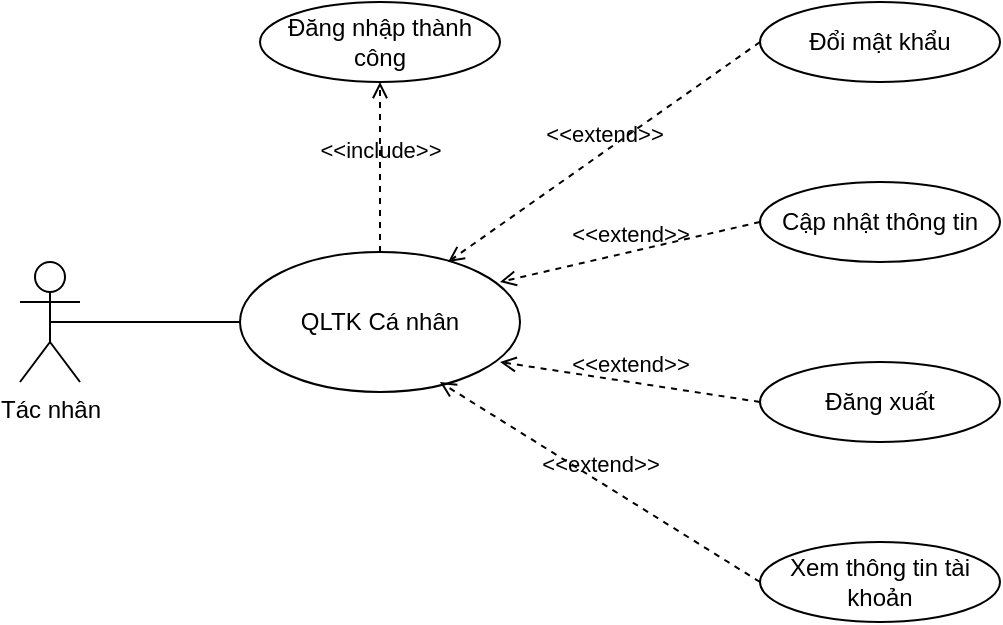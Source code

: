 <mxfile version="22.0.6" type="device">
  <diagram name="Page-1" id="2fChxDzrTlIDAoi5HpxU">
    <mxGraphModel dx="872" dy="465" grid="1" gridSize="10" guides="1" tooltips="1" connect="1" arrows="1" fold="1" page="1" pageScale="1" pageWidth="850" pageHeight="1100" math="0" shadow="0">
      <root>
        <mxCell id="0" />
        <mxCell id="1" parent="0" />
        <mxCell id="YCoV9VbU9ViacP934oZ1-1" value="QLTK Cá nhân" style="ellipse;whiteSpace=wrap;html=1;" parent="1" vertex="1">
          <mxGeometry x="190" y="185" width="140" height="70" as="geometry" />
        </mxCell>
        <mxCell id="YCoV9VbU9ViacP934oZ1-3" value="Tác nhân" style="shape=umlActor;verticalLabelPosition=bottom;verticalAlign=top;html=1;" parent="1" vertex="1">
          <mxGeometry x="80" y="190" width="30" height="60" as="geometry" />
        </mxCell>
        <mxCell id="YCoV9VbU9ViacP934oZ1-4" value="&amp;lt;&amp;lt;include&amp;gt;&amp;gt;" style="html=1;verticalAlign=bottom;labelBackgroundColor=none;endArrow=open;endFill=0;dashed=1;rounded=0;exitX=0.5;exitY=0;exitDx=0;exitDy=0;" parent="1" source="YCoV9VbU9ViacP934oZ1-1" target="YCoV9VbU9ViacP934oZ1-5" edge="1">
          <mxGeometry width="160" relative="1" as="geometry">
            <mxPoint x="340" y="240" as="sourcePoint" />
            <mxPoint x="500" y="240" as="targetPoint" />
          </mxGeometry>
        </mxCell>
        <mxCell id="YCoV9VbU9ViacP934oZ1-5" value="Đăng nhập thành công" style="ellipse;whiteSpace=wrap;html=1;" parent="1" vertex="1">
          <mxGeometry x="200" y="60" width="120" height="40" as="geometry" />
        </mxCell>
        <mxCell id="YCoV9VbU9ViacP934oZ1-6" value="" style="endArrow=none;html=1;rounded=0;exitX=0.5;exitY=0.5;exitDx=0;exitDy=0;exitPerimeter=0;entryX=0;entryY=0.5;entryDx=0;entryDy=0;" parent="1" source="YCoV9VbU9ViacP934oZ1-3" target="YCoV9VbU9ViacP934oZ1-1" edge="1">
          <mxGeometry width="50" height="50" relative="1" as="geometry">
            <mxPoint x="400" y="270" as="sourcePoint" />
            <mxPoint x="450" y="220" as="targetPoint" />
          </mxGeometry>
        </mxCell>
        <mxCell id="YCoV9VbU9ViacP934oZ1-7" value="Đổi mật khẩu" style="ellipse;whiteSpace=wrap;html=1;" parent="1" vertex="1">
          <mxGeometry x="450" y="60" width="120" height="40" as="geometry" />
        </mxCell>
        <mxCell id="YCoV9VbU9ViacP934oZ1-8" value="&amp;lt;&amp;lt;extend&amp;gt;&amp;gt;" style="html=1;verticalAlign=bottom;labelBackgroundColor=none;endArrow=open;endFill=0;dashed=1;rounded=0;exitX=0;exitY=0.5;exitDx=0;exitDy=0;entryX=0.743;entryY=0.071;entryDx=0;entryDy=0;entryPerimeter=0;" parent="1" source="YCoV9VbU9ViacP934oZ1-7" target="YCoV9VbU9ViacP934oZ1-1" edge="1">
          <mxGeometry width="160" relative="1" as="geometry">
            <mxPoint x="330" y="320" as="sourcePoint" />
            <mxPoint x="330" y="250" as="targetPoint" />
          </mxGeometry>
        </mxCell>
        <mxCell id="YCoV9VbU9ViacP934oZ1-9" value="Cập nhật thông tin" style="ellipse;whiteSpace=wrap;html=1;" parent="1" vertex="1">
          <mxGeometry x="450" y="150" width="120" height="40" as="geometry" />
        </mxCell>
        <mxCell id="YCoV9VbU9ViacP934oZ1-10" value="Đăng xuất" style="ellipse;whiteSpace=wrap;html=1;" parent="1" vertex="1">
          <mxGeometry x="450" y="240" width="120" height="40" as="geometry" />
        </mxCell>
        <mxCell id="YCoV9VbU9ViacP934oZ1-11" value="&amp;lt;&amp;lt;extend&amp;gt;&amp;gt;" style="html=1;verticalAlign=bottom;labelBackgroundColor=none;endArrow=open;endFill=0;dashed=1;rounded=0;exitX=0;exitY=0.5;exitDx=0;exitDy=0;" parent="1" source="YCoV9VbU9ViacP934oZ1-9" edge="1">
          <mxGeometry width="160" relative="1" as="geometry">
            <mxPoint x="440" y="150" as="sourcePoint" />
            <mxPoint x="320" y="200" as="targetPoint" />
          </mxGeometry>
        </mxCell>
        <mxCell id="YCoV9VbU9ViacP934oZ1-12" value="&amp;lt;&amp;lt;extend&amp;gt;&amp;gt;" style="html=1;verticalAlign=bottom;labelBackgroundColor=none;endArrow=open;endFill=0;dashed=1;rounded=0;exitX=0;exitY=0.5;exitDx=0;exitDy=0;" parent="1" source="YCoV9VbU9ViacP934oZ1-10" edge="1">
          <mxGeometry width="160" relative="1" as="geometry">
            <mxPoint x="460" y="160" as="sourcePoint" />
            <mxPoint x="320" y="240" as="targetPoint" />
          </mxGeometry>
        </mxCell>
        <mxCell id="K5v1l-D2k2DssHipX4JQ-1" value="Xem thông tin tài khoản" style="ellipse;whiteSpace=wrap;html=1;" vertex="1" parent="1">
          <mxGeometry x="450" y="330" width="120" height="40" as="geometry" />
        </mxCell>
        <mxCell id="K5v1l-D2k2DssHipX4JQ-2" value="&amp;lt;&amp;lt;extend&amp;gt;&amp;gt;" style="html=1;verticalAlign=bottom;labelBackgroundColor=none;endArrow=open;endFill=0;dashed=1;rounded=0;exitX=0;exitY=0.5;exitDx=0;exitDy=0;entryX=0.714;entryY=0.929;entryDx=0;entryDy=0;exitPerimeter=0;entryPerimeter=0;" edge="1" parent="1" source="K5v1l-D2k2DssHipX4JQ-1" target="YCoV9VbU9ViacP934oZ1-1">
          <mxGeometry width="160" relative="1" as="geometry">
            <mxPoint x="460" y="270" as="sourcePoint" />
            <mxPoint x="319" y="255" as="targetPoint" />
          </mxGeometry>
        </mxCell>
      </root>
    </mxGraphModel>
  </diagram>
</mxfile>
